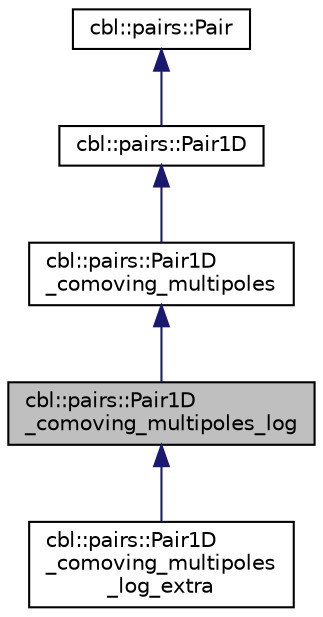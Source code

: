 digraph "cbl::pairs::Pair1D_comoving_multipoles_log"
{
  edge [fontname="Helvetica",fontsize="10",labelfontname="Helvetica",labelfontsize="10"];
  node [fontname="Helvetica",fontsize="10",shape=record];
  Node0 [label="cbl::pairs::Pair1D\l_comoving_multipoles_log",height=0.2,width=0.4,color="black", fillcolor="grey75", style="filled", fontcolor="black"];
  Node1 -> Node0 [dir="back",color="midnightblue",fontsize="10",style="solid",fontname="Helvetica"];
  Node1 [label="cbl::pairs::Pair1D\l_comoving_multipoles",height=0.2,width=0.4,color="black", fillcolor="white", style="filled",URL="$d5/d66/classcbl_1_1pairs_1_1Pair1D__comoving__multipoles.html",tooltip="The class Pair1D_comoving_multipoles. "];
  Node2 -> Node1 [dir="back",color="midnightblue",fontsize="10",style="solid",fontname="Helvetica"];
  Node2 [label="cbl::pairs::Pair1D",height=0.2,width=0.4,color="black", fillcolor="white", style="filled",URL="$d0/d47/classcbl_1_1pairs_1_1Pair1D.html",tooltip="The class Pair1D. "];
  Node3 -> Node2 [dir="back",color="midnightblue",fontsize="10",style="solid",fontname="Helvetica"];
  Node3 [label="cbl::pairs::Pair",height=0.2,width=0.4,color="black", fillcolor="white", style="filled",URL="$d2/db5/classcbl_1_1pairs_1_1Pair.html",tooltip="The class Pair. "];
  Node0 -> Node4 [dir="back",color="midnightblue",fontsize="10",style="solid",fontname="Helvetica"];
  Node4 [label="cbl::pairs::Pair1D\l_comoving_multipoles\l_log_extra",height=0.2,width=0.4,color="black", fillcolor="white", style="filled",URL="$d7/d79/classcbl_1_1pairs_1_1Pair1D__comoving__multipoles__log__extra.html",tooltip="The class Pair1D_comoving_multipoles_log_extra. "];
}
